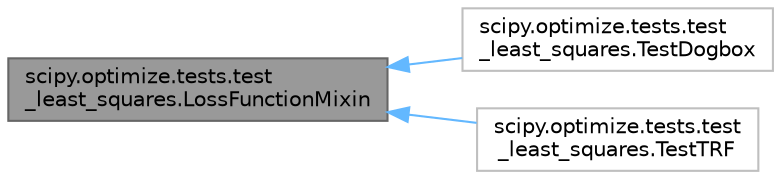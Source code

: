 digraph "scipy.optimize.tests.test_least_squares.LossFunctionMixin"
{
 // LATEX_PDF_SIZE
  bgcolor="transparent";
  edge [fontname=Helvetica,fontsize=10,labelfontname=Helvetica,labelfontsize=10];
  node [fontname=Helvetica,fontsize=10,shape=box,height=0.2,width=0.4];
  rankdir="LR";
  Node1 [id="Node000001",label="scipy.optimize.tests.test\l_least_squares.LossFunctionMixin",height=0.2,width=0.4,color="gray40", fillcolor="grey60", style="filled", fontcolor="black",tooltip=" "];
  Node1 -> Node2 [id="edge3_Node000001_Node000002",dir="back",color="steelblue1",style="solid",tooltip=" "];
  Node2 [id="Node000002",label="scipy.optimize.tests.test\l_least_squares.TestDogbox",height=0.2,width=0.4,color="grey75", fillcolor="white", style="filled",URL="$db/d99/classscipy_1_1optimize_1_1tests_1_1test__least__squares_1_1TestDogbox.html",tooltip=" "];
  Node1 -> Node3 [id="edge4_Node000001_Node000003",dir="back",color="steelblue1",style="solid",tooltip=" "];
  Node3 [id="Node000003",label="scipy.optimize.tests.test\l_least_squares.TestTRF",height=0.2,width=0.4,color="grey75", fillcolor="white", style="filled",URL="$d3/d32/classscipy_1_1optimize_1_1tests_1_1test__least__squares_1_1TestTRF.html",tooltip=" "];
}
